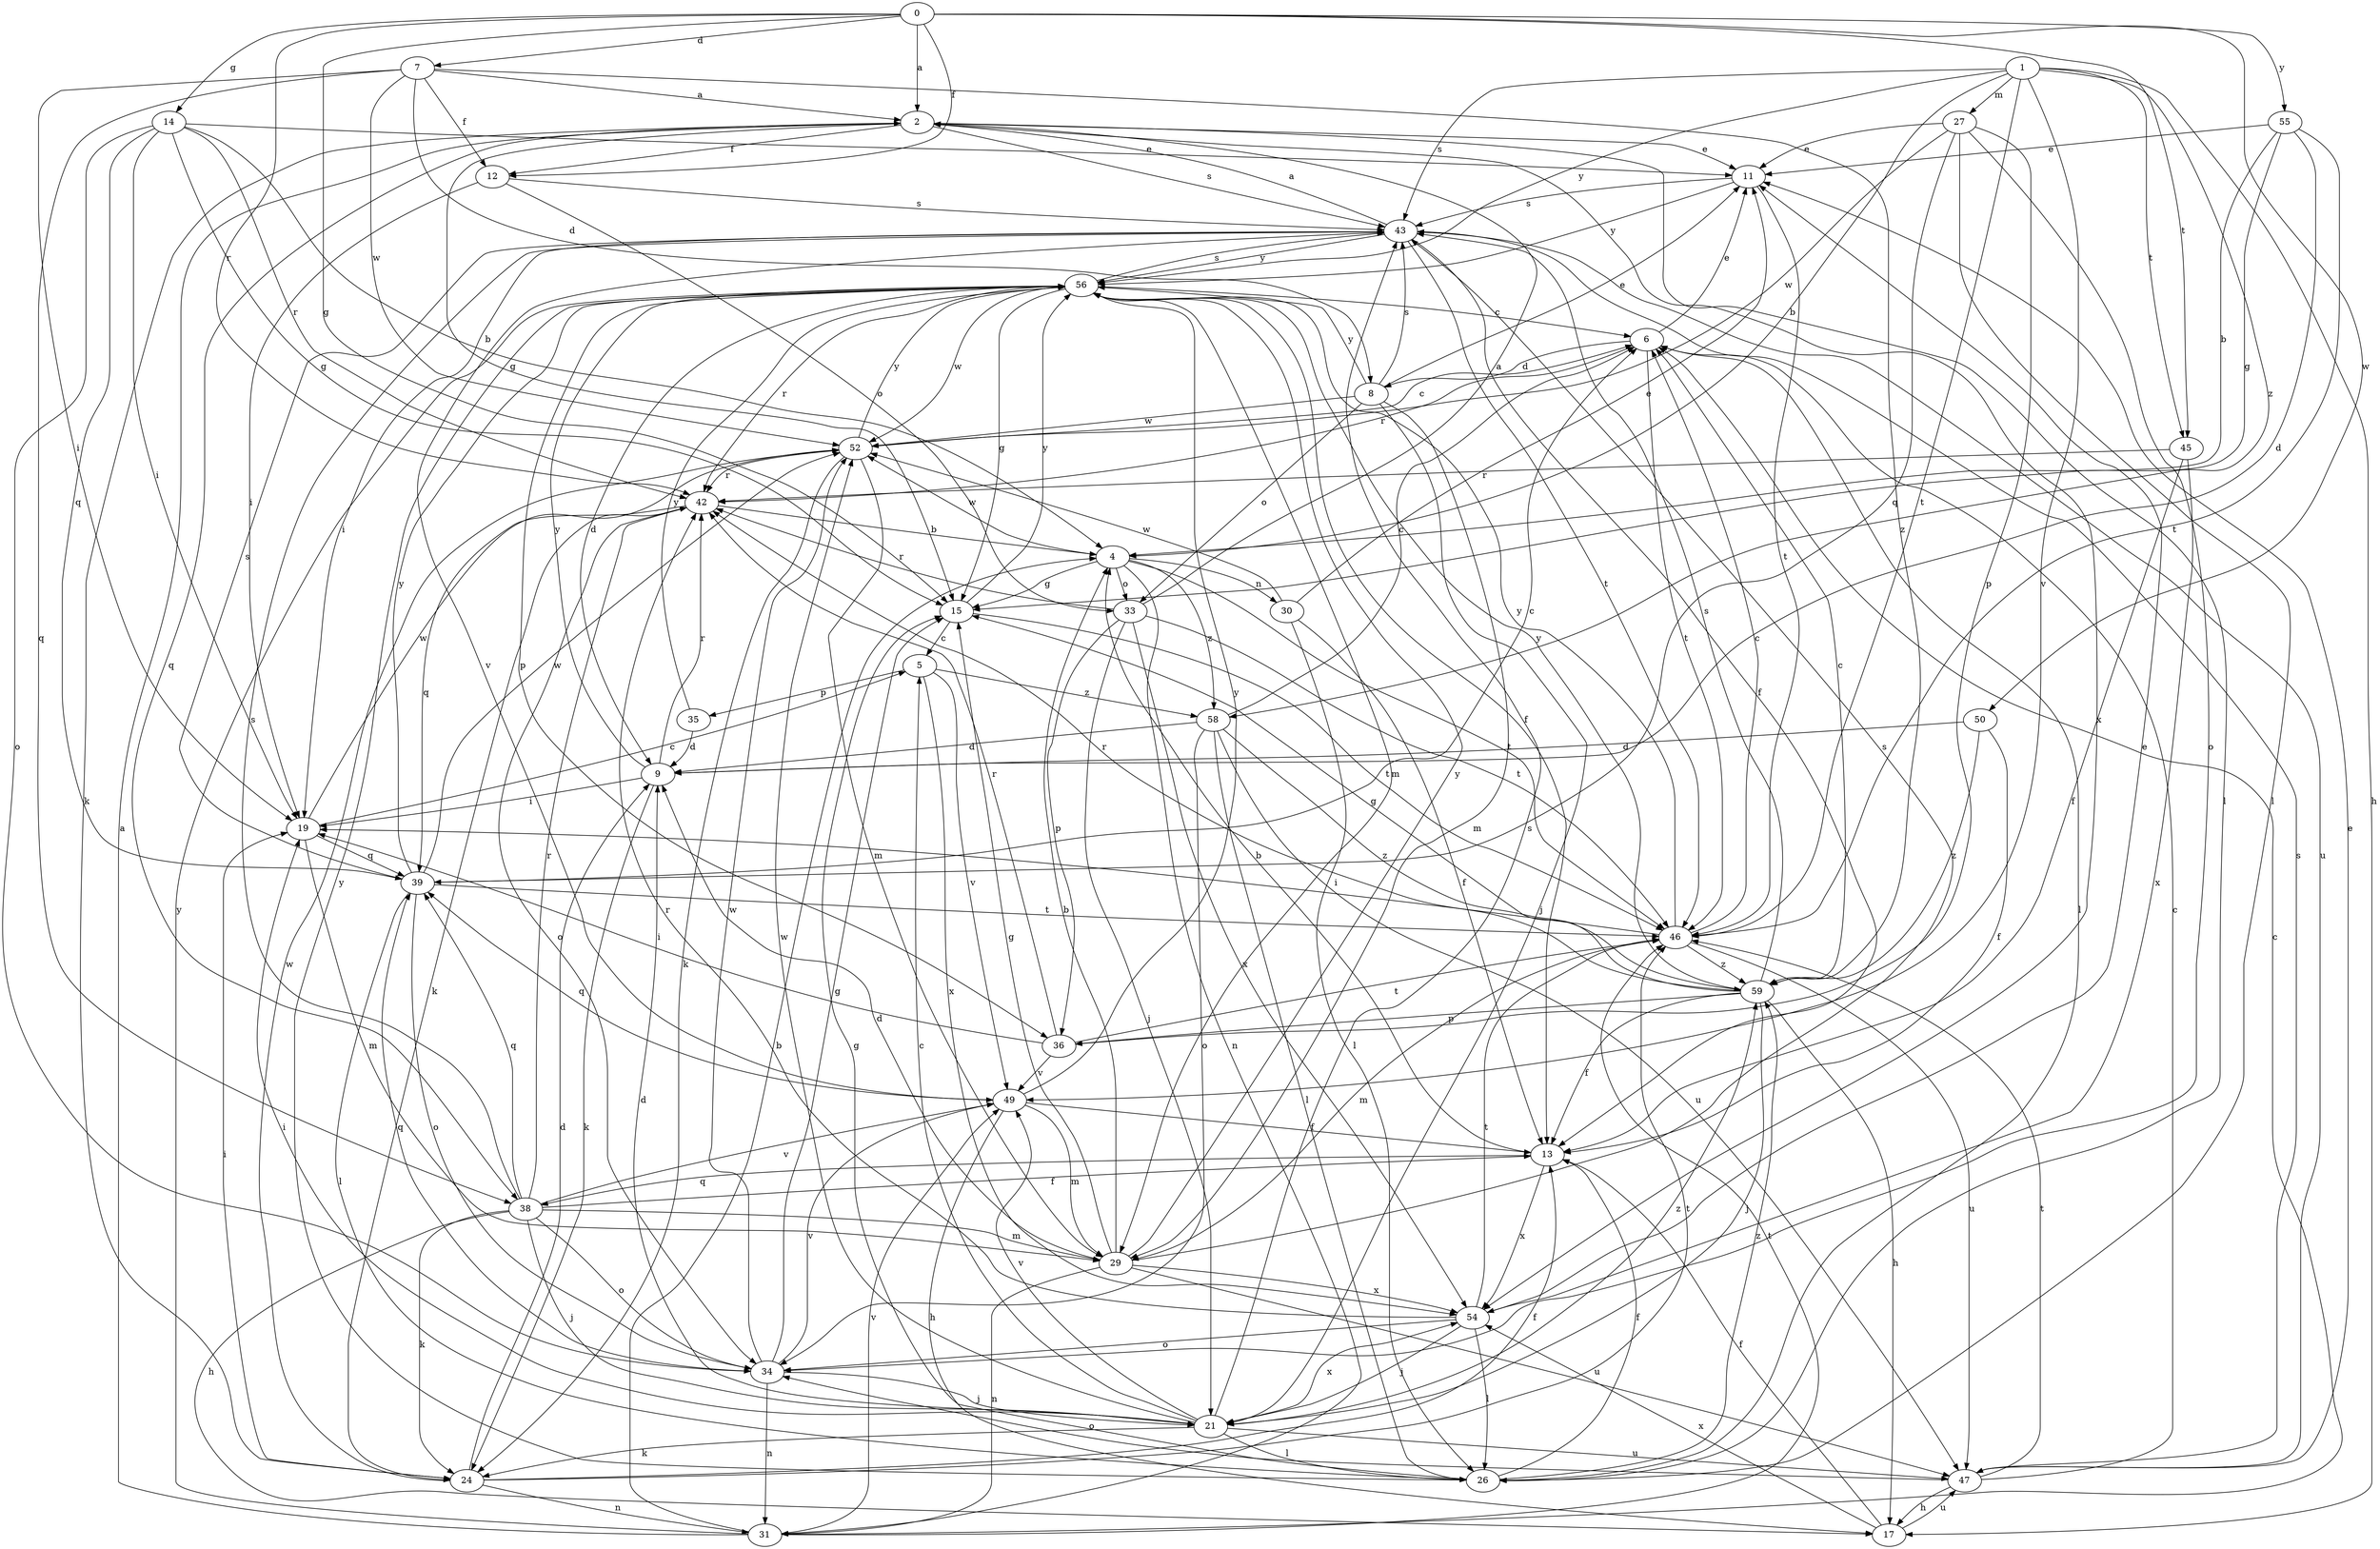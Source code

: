 strict digraph  {
0;
1;
2;
4;
5;
6;
7;
8;
9;
11;
12;
13;
14;
15;
17;
19;
21;
24;
26;
27;
29;
30;
31;
33;
34;
35;
36;
38;
39;
42;
43;
45;
46;
47;
49;
50;
52;
54;
55;
56;
58;
59;
0 -> 2  [label=a];
0 -> 7  [label=d];
0 -> 12  [label=f];
0 -> 14  [label=g];
0 -> 15  [label=g];
0 -> 42  [label=r];
0 -> 45  [label=t];
0 -> 50  [label=w];
0 -> 55  [label=y];
1 -> 4  [label=b];
1 -> 17  [label=h];
1 -> 27  [label=m];
1 -> 43  [label=s];
1 -> 45  [label=t];
1 -> 46  [label=t];
1 -> 49  [label=v];
1 -> 56  [label=y];
1 -> 58  [label=z];
2 -> 11  [label=e];
2 -> 12  [label=f];
2 -> 15  [label=g];
2 -> 24  [label=k];
2 -> 26  [label=l];
2 -> 38  [label=q];
2 -> 43  [label=s];
2 -> 54  [label=x];
4 -> 15  [label=g];
4 -> 30  [label=n];
4 -> 31  [label=n];
4 -> 33  [label=o];
4 -> 46  [label=t];
4 -> 52  [label=w];
4 -> 58  [label=z];
5 -> 35  [label=p];
5 -> 49  [label=v];
5 -> 54  [label=x];
5 -> 58  [label=z];
6 -> 8  [label=d];
6 -> 11  [label=e];
6 -> 26  [label=l];
6 -> 42  [label=r];
6 -> 46  [label=t];
7 -> 2  [label=a];
7 -> 8  [label=d];
7 -> 12  [label=f];
7 -> 19  [label=i];
7 -> 38  [label=q];
7 -> 52  [label=w];
7 -> 59  [label=z];
8 -> 11  [label=e];
8 -> 21  [label=j];
8 -> 29  [label=m];
8 -> 33  [label=o];
8 -> 43  [label=s];
8 -> 52  [label=w];
8 -> 56  [label=y];
9 -> 19  [label=i];
9 -> 24  [label=k];
9 -> 42  [label=r];
9 -> 56  [label=y];
11 -> 43  [label=s];
11 -> 46  [label=t];
11 -> 56  [label=y];
12 -> 19  [label=i];
12 -> 33  [label=o];
12 -> 43  [label=s];
13 -> 4  [label=b];
13 -> 38  [label=q];
13 -> 54  [label=x];
14 -> 4  [label=b];
14 -> 11  [label=e];
14 -> 15  [label=g];
14 -> 19  [label=i];
14 -> 34  [label=o];
14 -> 39  [label=q];
14 -> 42  [label=r];
15 -> 5  [label=c];
15 -> 46  [label=t];
15 -> 56  [label=y];
17 -> 13  [label=f];
17 -> 47  [label=u];
17 -> 54  [label=x];
19 -> 5  [label=c];
19 -> 29  [label=m];
19 -> 39  [label=q];
19 -> 52  [label=w];
21 -> 5  [label=c];
21 -> 9  [label=d];
21 -> 19  [label=i];
21 -> 24  [label=k];
21 -> 26  [label=l];
21 -> 43  [label=s];
21 -> 47  [label=u];
21 -> 49  [label=v];
21 -> 52  [label=w];
21 -> 54  [label=x];
21 -> 59  [label=z];
24 -> 9  [label=d];
24 -> 13  [label=f];
24 -> 19  [label=i];
24 -> 31  [label=n];
24 -> 46  [label=t];
24 -> 52  [label=w];
26 -> 13  [label=f];
26 -> 15  [label=g];
26 -> 56  [label=y];
26 -> 59  [label=z];
27 -> 11  [label=e];
27 -> 26  [label=l];
27 -> 34  [label=o];
27 -> 36  [label=p];
27 -> 39  [label=q];
27 -> 52  [label=w];
29 -> 4  [label=b];
29 -> 9  [label=d];
29 -> 15  [label=g];
29 -> 31  [label=n];
29 -> 43  [label=s];
29 -> 47  [label=u];
29 -> 54  [label=x];
29 -> 56  [label=y];
30 -> 11  [label=e];
30 -> 13  [label=f];
30 -> 26  [label=l];
30 -> 52  [label=w];
31 -> 2  [label=a];
31 -> 4  [label=b];
31 -> 6  [label=c];
31 -> 46  [label=t];
31 -> 49  [label=v];
31 -> 56  [label=y];
33 -> 2  [label=a];
33 -> 21  [label=j];
33 -> 36  [label=p];
33 -> 42  [label=r];
33 -> 46  [label=t];
33 -> 54  [label=x];
34 -> 15  [label=g];
34 -> 21  [label=j];
34 -> 31  [label=n];
34 -> 39  [label=q];
34 -> 49  [label=v];
34 -> 52  [label=w];
35 -> 9  [label=d];
35 -> 56  [label=y];
36 -> 19  [label=i];
36 -> 42  [label=r];
36 -> 46  [label=t];
36 -> 49  [label=v];
38 -> 13  [label=f];
38 -> 17  [label=h];
38 -> 21  [label=j];
38 -> 24  [label=k];
38 -> 29  [label=m];
38 -> 34  [label=o];
38 -> 39  [label=q];
38 -> 42  [label=r];
38 -> 43  [label=s];
38 -> 49  [label=v];
39 -> 6  [label=c];
39 -> 26  [label=l];
39 -> 34  [label=o];
39 -> 43  [label=s];
39 -> 46  [label=t];
39 -> 52  [label=w];
39 -> 56  [label=y];
42 -> 4  [label=b];
42 -> 24  [label=k];
42 -> 34  [label=o];
42 -> 39  [label=q];
43 -> 2  [label=a];
43 -> 13  [label=f];
43 -> 19  [label=i];
43 -> 46  [label=t];
43 -> 47  [label=u];
43 -> 49  [label=v];
43 -> 56  [label=y];
45 -> 13  [label=f];
45 -> 42  [label=r];
45 -> 54  [label=x];
46 -> 6  [label=c];
46 -> 19  [label=i];
46 -> 29  [label=m];
46 -> 47  [label=u];
46 -> 56  [label=y];
46 -> 59  [label=z];
47 -> 6  [label=c];
47 -> 11  [label=e];
47 -> 17  [label=h];
47 -> 34  [label=o];
47 -> 43  [label=s];
47 -> 46  [label=t];
49 -> 13  [label=f];
49 -> 17  [label=h];
49 -> 29  [label=m];
49 -> 39  [label=q];
49 -> 56  [label=y];
50 -> 9  [label=d];
50 -> 13  [label=f];
50 -> 59  [label=z];
52 -> 6  [label=c];
52 -> 24  [label=k];
52 -> 29  [label=m];
52 -> 42  [label=r];
52 -> 56  [label=y];
54 -> 11  [label=e];
54 -> 21  [label=j];
54 -> 26  [label=l];
54 -> 34  [label=o];
54 -> 42  [label=r];
54 -> 46  [label=t];
55 -> 4  [label=b];
55 -> 9  [label=d];
55 -> 11  [label=e];
55 -> 15  [label=g];
55 -> 46  [label=t];
56 -> 6  [label=c];
56 -> 9  [label=d];
56 -> 13  [label=f];
56 -> 15  [label=g];
56 -> 29  [label=m];
56 -> 36  [label=p];
56 -> 42  [label=r];
56 -> 43  [label=s];
56 -> 52  [label=w];
58 -> 6  [label=c];
58 -> 9  [label=d];
58 -> 26  [label=l];
58 -> 34  [label=o];
58 -> 47  [label=u];
58 -> 59  [label=z];
59 -> 6  [label=c];
59 -> 13  [label=f];
59 -> 15  [label=g];
59 -> 17  [label=h];
59 -> 21  [label=j];
59 -> 36  [label=p];
59 -> 42  [label=r];
59 -> 43  [label=s];
59 -> 56  [label=y];
}
